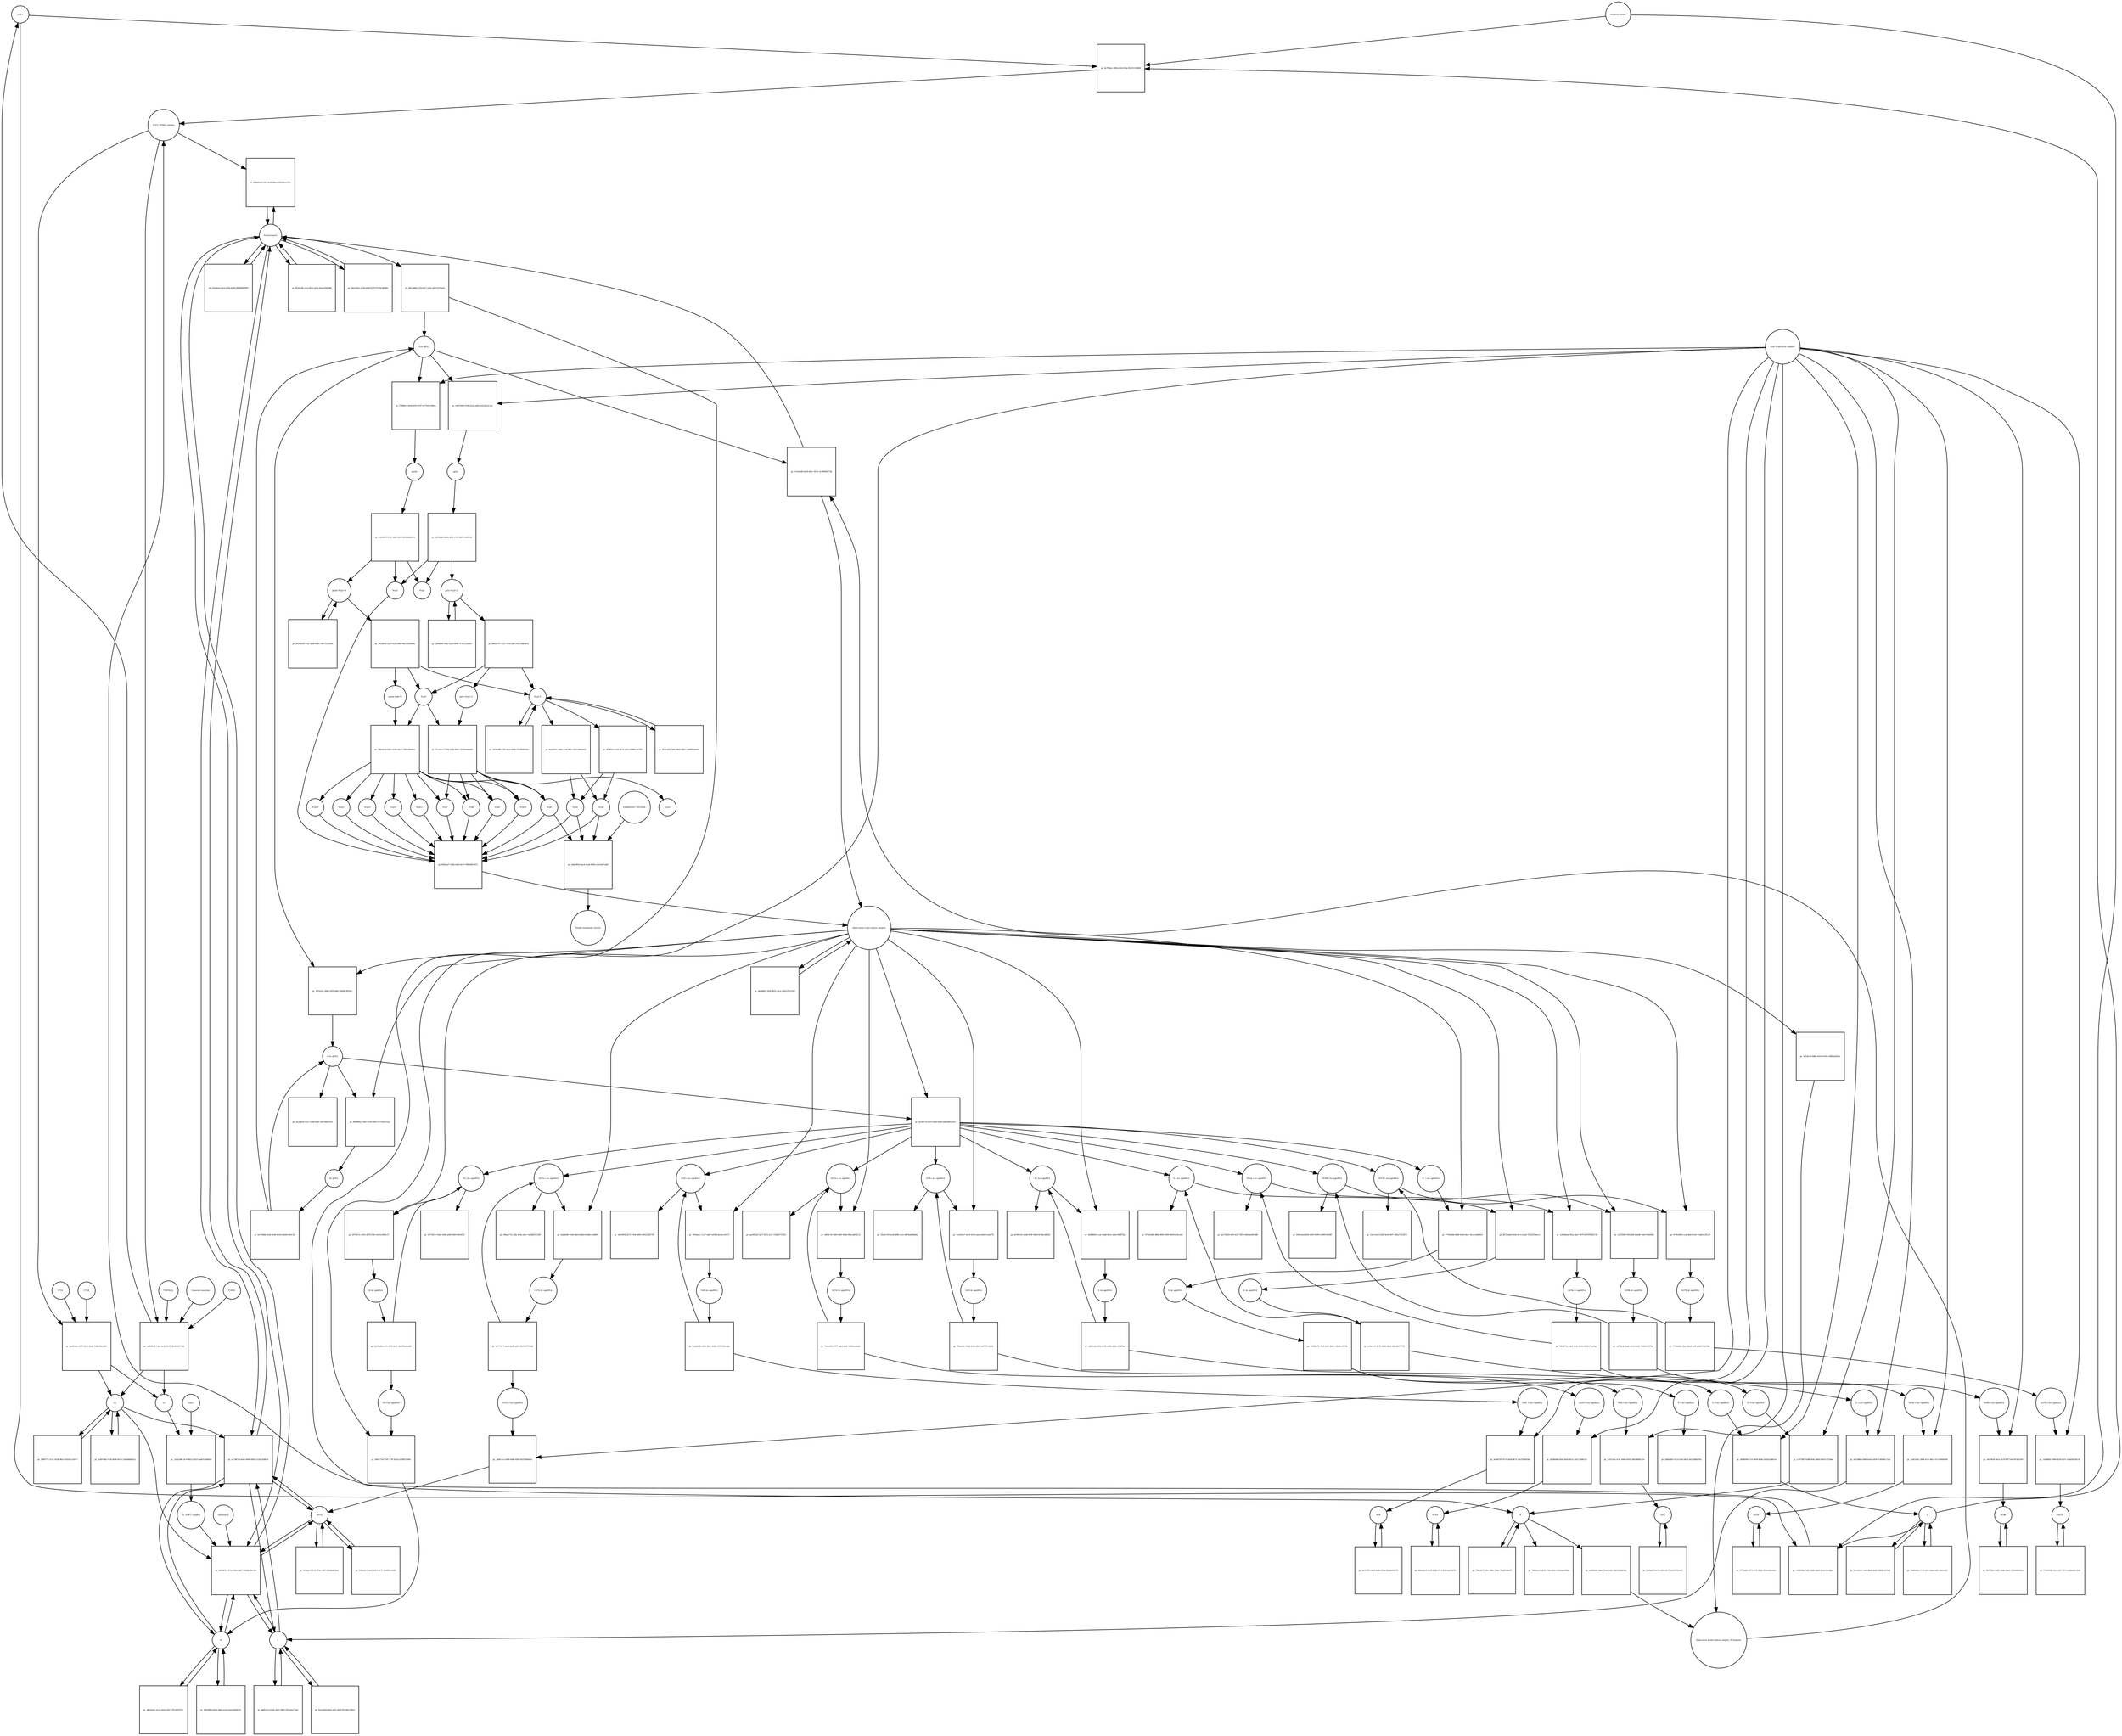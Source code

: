 strict digraph  {
ACE2 [annotation="", bipartite=0, cls=macromolecule, fontsize=4, label=ACE2, shape=circle];
"pr_6e7f96a1-060b-453d-91be-ffe35110b9b9" [annotation="", bipartite=1, cls=process, fontsize=4, label="pr_6e7f96a1-060b-453d-91be-ffe35110b9b9", shape=square];
"ACE2_SPIKE complex" [annotation="", bipartite=0, cls=complex, fontsize=4, label="ACE2_SPIKE complex", shape=circle];
"Heparan sulfate" [annotation="urn_miriam_obo.chebi_CHEBI%3A28815", bipartite=0, cls="simple chemical", fontsize=4, label="Heparan sulfate", shape=circle];
S [annotation=urn_miriam_uniprot_P0DTC2, bipartite=0, cls=macromolecule, fontsize=4, label=S, shape=circle];
Nucleocapsid [annotation="urn_miriam_obo.go_GO%3A0019013", bipartite=0, cls=complex, fontsize=4, label=Nucleocapsid, shape=circle];
"pr_65818add-5227-4cfd-9be2-032358cee37a" [annotation="", bipartite=1, cls=process, fontsize=4, label="pr_65818add-5227-4cfd-9be2-032358cee37a", shape=square];
"pr_bb3618ee-0479-45c2-b456-338fd59a3d50" [annotation="", bipartite=1, cls=process, fontsize=4, label="pr_bb3618ee-0479-45c2-b456-338fd59a3d50", shape=square];
S2 [annotation=urn_miriam_interpro_IPR002552, bipartite=0, cls=macromolecule, fontsize=4, label=S2, shape=circle];
CTSB [annotation="", bipartite=0, cls=macromolecule, fontsize=4, label=CTSB, shape=circle];
CTSL [annotation="", bipartite=0, cls=macromolecule, fontsize=4, label=CTSL, shape=circle];
S1 [annotation=urn_miriam_interpro_IPR002551, bipartite=0, cls=macromolecule, fontsize=4, label=S1, shape=circle];
"pr_c03d956e-3486-498b-abb9-9e5a1f4cddab" [annotation="", bipartite=1, cls=process, fontsize=4, label="pr_c03d956e-3486-498b-abb9-9e5a1f4cddab", shape=square];
"pr_541db7ca-5c1d-49b0-bbb7-1666de36c1de" [annotation="", bipartite=1, cls=process, fontsize=4, label="pr_541db7ca-5c1d-49b0-bbb7-1666de36c1de", shape=square];
cholesterol [annotation="urn_miriam_obo.chebi_CHEBI%3A16113", bipartite=0, cls="simple chemical", fontsize=4, label=cholesterol, shape=circle];
"S1_NRP1 complex" [annotation="", bipartite=0, cls=complex, fontsize=4, label="S1_NRP1 complex", shape=circle];
E [annotation=urn_miriam_uniprot_P0DTC4, bipartite=0, cls=macromolecule, fontsize=4, label=E, shape=circle];
M [annotation=urn_miriam_uniprot_P0DTC5, bipartite=0, cls=macromolecule, fontsize=4, label=M, shape=circle];
Orf7a [annotation=urn_miriam_uniprot_P0DTC7, bipartite=0, cls=macromolecule, fontsize=4, label=Orf7a, shape=circle];
"pr_6b5cbdd4-133f-4d17-a52f-abf2cb37ba0e" [annotation="", bipartite=1, cls=process, fontsize=4, label="pr_6b5cbdd4-133f-4d17-a52f-abf2cb37ba0e", shape=square];
"(+)ss gRNA" [annotation=urn_miriam_refseq_NC_045512, bipartite=0, cls="nucleic acid feature", fontsize=4, label="(+)ss gRNA", shape=circle];
N [annotation=urn_miriam_uniprot_P0DTC9, bipartite=0, cls="macromolecule multimer", fontsize=4, label=N, shape=circle];
"pr_ffb5dc88-c4cd-4612-ab1f-d2aeef3d1846" [annotation="", bipartite=1, cls=process, fontsize=4, label="pr_ffb5dc88-c4cd-4612-ab1f-d2aeef3d1846", shape=square];
"pr_8d3c94a3-253b-4fd8-b279-97e24c4bf86a" [annotation="", bipartite=1, cls=process, fontsize=4, label="pr_8d3c94a3-253b-4fd8-b279-97e24c4bf86a", shape=square];
"pr_76841ec0-b436-47b4-8e60-65fd04eb590d" [annotation="", bipartite=1, cls=process, fontsize=4, label="pr_76841ec0-b436-47b4-8e60-65fd04eb590d", shape=square];
"pr_738c847b-38cc-4fbc-99bd-782bff4b8f35" [annotation="", bipartite=1, cls=process, fontsize=4, label="pr_738c847b-38cc-4fbc-99bd-782bff4b8f35", shape=square];
"N (+)ss sgmRNA" [annotation=urn_miriam_ncbigene_43740575, bipartite=0, cls="nucleic acid feature", fontsize=4, label="N (+)ss sgmRNA", shape=circle];
"pr_cc973bf1-b38b-404c-b859-8b0311f7d4ae" [annotation="", bipartite=1, cls=process, fontsize=4, label="pr_cc973bf1-b38b-404c-b859-8b0311f7d4ae", shape=square];
"Host translation complex" [annotation="urn_miriam_obo.go_GO%3A0070992", bipartite=0, cls=complex, fontsize=4, label="Host translation complex", shape=circle];
"pr_62af6ae4-fdc0-445b-8a90-0089f9d09963" [annotation="", bipartite=1, cls=process, fontsize=4, label="pr_62af6ae4-fdc0-445b-8a90-0089f9d09963", shape=square];
"pr_a9f89036-13d4-4cae-9125-5fd3939137dd" [annotation="", bipartite=1, cls=process, fontsize=4, label="pr_a9f89036-13d4-4cae-9125-5fd3939137dd", shape=square];
FURIN [annotation="", bipartite=0, cls=macromolecule, fontsize=4, label=FURIN, shape=circle];
TMPRSS2 [annotation="", bipartite=0, cls=macromolecule, fontsize=4, label=TMPRSS2, shape=circle];
"Camostat mesylate" [annotation="urn_miriam_pubchem.compound_2536", bipartite=0, cls="simple chemical", fontsize=4, label="Camostat mesylate", shape=circle];
"pr_368077ff-5331-423b-96a1-618267ca67c7" [annotation="", bipartite=1, cls=process, fontsize=4, label="pr_368077ff-5331-423b-96a1-618267ca67c7", shape=square];
"Replication transcription complex_N oligomer" [annotation="", bipartite=0, cls=complex, fontsize=4, label="Replication transcription complex_N oligomer", shape=circle];
"pr_11ea9e86-b229-441c-9235-3c088460273b" [annotation="", bipartite=1, cls=process, fontsize=4, label="pr_11ea9e86-b229-441c-9235-3c088460273b", shape=square];
"Replication transcription complex" [annotation="", bipartite=0, cls=complex, fontsize=4, label="Replication transcription complex", shape=circle];
"pr_ac7d47cb-9aee-490e-85b5-a72aff2b6b19" [annotation="", bipartite=1, cls=process, fontsize=4, label="pr_ac7d47cb-9aee-490e-85b5-a72aff2b6b19", shape=square];
"pr_3c8974d4-7c34-4038-b47d-11deddbd82cb" [annotation="", bipartite=1, cls=process, fontsize=4, label="pr_3c8974d4-7c34-4038-b47d-11deddbd82cb", shape=square];
"pp1a Nsp3-11" [annotation=urn_miriam_uniprot_P0DTC1, bipartite=0, cls=macromolecule, fontsize=4, label="pp1a Nsp3-11", shape=circle];
"pr_9be65747-c337-470f-b96f-c0cccb8bd856" [annotation="", bipartite=1, cls=process, fontsize=4, label="pr_9be65747-c337-470f-b96f-c0cccb8bd856", shape=square];
"pp1a Nsp6-11" [annotation=urn_miriam_uniprot_P0DTC1, bipartite=0, cls=macromolecule, fontsize=4, label="pp1a Nsp6-11", shape=circle];
"Nsp3-4" [annotation="urn_miriam_ncbiprotein_YP_009725299|urn_miriam_ncbiprotein_YP_009725300", bipartite=0, cls=macromolecule, fontsize=4, label="Nsp3-4", shape=circle];
Nsp5 [annotation=urn_miriam_ncbiprotein_YP_009725301, bipartite=0, cls="macromolecule multimer", fontsize=4, label=Nsp5, shape=circle];
"Endoplasmic reticulum" [annotation="urn_miriam_obo.go_GO%3A0005783", bipartite=0, cls=complex, fontsize=4, label="Endoplasmic reticulum", shape=circle];
"pr_ab4e085d-4ac8-4aab-899d-a3efcdef7ab8" [annotation="", bipartite=1, cls=process, fontsize=4, label="pr_ab4e085d-4ac8-4aab-899d-a3efcdef7ab8", shape=square];
"Double-membrane vesicle" [annotation="urn_miriam_obo.go_GO%3A0039718", bipartite=0, cls=complex, fontsize=4, label="Double-membrane vesicle", shape=circle];
Nsp4 [annotation=urn_miriam_ncbiprotein_YP_009725300, bipartite=0, cls=macromolecule, fontsize=4, label=Nsp4, shape=circle];
Nsp3 [annotation=urn_miriam_ncbiprotein_YP_009725299, bipartite=0, cls=macromolecule, fontsize=4, label=Nsp3, shape=circle];
Nsp6 [annotation=urn_miriam_ncbiprotein_YP_009725302, bipartite=0, cls=macromolecule, fontsize=4, label=Nsp6, shape=circle];
"pr_54b4f99f-006a-42e8-be8e-7f70c13cb945" [annotation="", bipartite=1, cls=process, fontsize=4, label="pr_54b4f99f-006a-42e8-be8e-7f70c13cb945", shape=square];
"pr_91aec83f-3b9a-48d2-8d61-1a800f1ddd34" [annotation="", bipartite=1, cls=process, fontsize=4, label="pr_91aec83f-3b9a-48d2-8d61-1a800f1ddd34", shape=square];
"pp1ab Nsp3-16" [annotation=urn_miriam_uniprot_P0DTD1, bipartite=0, cls=macromolecule, fontsize=4, label="pp1ab Nsp3-16", shape=circle];
"pr_0810ee49-201a-46d0-8e82-199c72145f46" [annotation="", bipartite=1, cls=process, fontsize=4, label="pr_0810ee49-201a-46d0-8e82-199c72145f46", shape=square];
"pr_341df956-2ac0-41df-b86c-66ecd200a86e" [annotation="", bipartite=1, cls=process, fontsize=4, label="pr_341df956-2ac0-41df-b86c-66ecd200a86e", shape=square];
"pp1ab nsp6-16" [annotation=urn_miriam_uniprot_P0DTD1, bipartite=0, cls=macromolecule, fontsize=4, label="pp1ab nsp6-16", shape=circle];
"pr_b853ee81-ee1a-4ab2-afd7-13f12695767c" [annotation="", bipartite=1, cls=process, fontsize=4, label="pr_b853ee81-ee1a-4ab2-afd7-13f12695767c", shape=square];
"pr_bb9b1a7a-b04e-4a91-8860-03f1a6a171de" [annotation="", bipartite=1, cls=process, fontsize=4, label="pr_bb9b1a7a-b04e-4a91-8860-03f1a6a171de", shape=square];
"pr_234d96b9-e738-4f41-a4a4-6d914d63e3e5" [annotation="", bipartite=1, cls=process, fontsize=4, label="pr_234d96b9-e738-4f41-a4a4-6d914d63e3e5", shape=square];
"pr_9f818db0-94a6-4402-ae26-b3ad1d604216" [annotation="", bipartite=1, cls=process, fontsize=4, label="pr_9f818db0-94a6-4402-ae26-b3ad1d604216", shape=square];
"pr_8ae1d3bd-6fe6-41ff-a8c9-955b46c5895a" [annotation="", bipartite=1, cls=process, fontsize=4, label="pr_8ae1d3bd-6fe6-41ff-a8c9-955b46c5895a", shape=square];
"pr_21e3e542-c9a5-4b2a-aab9-3df06c41f2a8" [annotation="", bipartite=1, cls=process, fontsize=4, label="pr_21e3e542-c9a5-4b2a-aab9-3df06c41f2a8", shape=square];
"pr_f19bacc0-fc25-47be-96f5-4fdd4dfed20c" [annotation="", bipartite=1, cls=process, fontsize=4, label="pr_f19bacc0-fc25-47be-96f5-4fdd4dfed20c", shape=square];
Orf6 [annotation=urn_miriam_uniprot_P0DTC6, bipartite=0, cls=macromolecule, fontsize=4, label=Orf6, shape=circle];
"pr_0a167ff8-06bd-4a86-81dd-65e8af8067fb" [annotation="", bipartite=1, cls=process, fontsize=4, label="pr_0a167ff8-06bd-4a86-81dd-65e8af8067fb", shape=square];
Orf3a [annotation=urn_miriam_uniprot_P0DTC3, bipartite=0, cls=macromolecule, fontsize=4, label=Orf3a, shape=circle];
"pr_2771a802-0f7f-4f74-90d4-d024c86438e3" [annotation="", bipartite=1, cls=process, fontsize=4, label="pr_2771a802-0f7f-4f74-90d4-d024c86438e3", shape=square];
Orf8 [annotation=urn_miriam_uniprot_P0DTC8, bipartite=0, cls=macromolecule, fontsize=4, label=Orf8, shape=circle];
"pr_2cf6ab79-e07d-4008-b537-e5cf1f1e1e91" [annotation="", bipartite=1, cls=process, fontsize=4, label="pr_2cf6ab79-e07d-4008-b537-e5cf1f1e1e91", shape=square];
Orf9b [annotation=urn_miriam_uniprot_P0DTD2, bipartite=0, cls=macromolecule, fontsize=4, label=Orf9b, shape=circle];
"pr_43272b12-58f6-498b-b662-228998f0d5ed" [annotation="", bipartite=1, cls=process, fontsize=4, label="pr_43272b12-58f6-498b-b662-228998f0d5ed", shape=square];
Orf14 [annotation=urn_miriam_uniprot_P0DTD3, bipartite=0, cls=macromolecule, fontsize=4, label=Orf14, shape=circle];
"pr_988e8bc6-5218-4248-b7c2-491cb225547b" [annotation="", bipartite=1, cls=process, fontsize=4, label="pr_988e8bc6-5218-4248-b7c2-491cb225547b", shape=square];
Orf7b [annotation=urn_miriam_uniprot_P0DTD8, bipartite=0, cls=macromolecule, fontsize=4, label=Orf7b, shape=circle];
"pr_75209286-12c3-4257-87c8-8d6bb89c892c" [annotation="", bipartite=1, cls=process, fontsize=4, label="pr_75209286-12c3-4257-87c8-8d6bb89c892c", shape=square];
"pr_529ea3c1-e0e3-4914-9c7c-8289f0caf402" [annotation="", bipartite=1, cls=process, fontsize=4, label="pr_529ea3c1-e0e3-4914-9c7c-8289f0caf402", shape=square];
"M (+)ss sgmRNA" [annotation="", bipartite=0, cls="nucleic acid feature", fontsize=4, label="M (+)ss sgmRNA", shape=circle];
"pr_649177a9-7197-47ff-81ad-5cc0ff51f960" [annotation="", bipartite=1, cls=process, fontsize=4, label="pr_649177a9-7197-47ff-81ad-5cc0ff51f960", shape=square];
"E (+)ss sgmRNA" [annotation="", bipartite=0, cls="nucleic acid feature", fontsize=4, label="E (+)ss sgmRNA", shape=circle];
"pr_ed25866a-8bf9-4e0a-a959-7c4fd04c72ab" [annotation="", bipartite=1, cls=process, fontsize=4, label="pr_ed25866a-8bf9-4e0a-a959-7c4fd04c72ab", shape=square];
"S (+)ss sgmRNA" [annotation="", bipartite=0, cls="nucleic acid feature", fontsize=4, label="S (+)ss sgmRNA", shape=circle];
"pr_d0f8f09d-c7cf-4609-8c6b-203b2a486cea" [annotation="", bipartite=1, cls=process, fontsize=4, label="pr_d0f8f09d-c7cf-4609-8c6b-203b2a486cea", shape=square];
"Orf7a (+)ss sgmRNA" [annotation="", bipartite=0, cls="nucleic acid feature", fontsize=4, label="Orf7a (+)ss sgmRNA", shape=circle];
"pr_2bbfc9ce-a09b-4d8e-85f0-4d1f3f606aa5" [annotation="", bipartite=1, cls=process, fontsize=4, label="pr_2bbfc9ce-a09b-4d8e-85f0-4d1f3f606aa5", shape=square];
"Orf6  (+)ss sgmRNA" [annotation="", bipartite=0, cls="nucleic acid feature", fontsize=4, label="Orf6  (+)ss sgmRNA", shape=circle];
"pr_be54f787-d715-4a64-bf72-13a7854d59af" [annotation="", bipartite=1, cls=process, fontsize=4, label="pr_be54f787-d715-4a64-bf72-13a7854d59af", shape=square];
"Orf3a (+)ss sgmRNA" [annotation="", bipartite=0, cls="nucleic acid feature", fontsize=4, label="Orf3a (+)ss sgmRNA", shape=circle];
"pr_1ed21d4c-29c4-4c11-8bc4-67cc6f69b189" [annotation="", bipartite=1, cls=process, fontsize=4, label="pr_1ed21d4c-29c4-4c11-8bc4-67cc6f69b189", shape=square];
"Orf8 (+)ss sgmRNA" [annotation="", bipartite=0, cls="nucleic acid feature", fontsize=4, label="Orf8 (+)ss sgmRNA", shape=circle];
"pr_2147cbfa-3c9c-494e-b592-3641889d1c5e" [annotation="", bipartite=1, cls=process, fontsize=4, label="pr_2147cbfa-3c9c-494e-b592-3641889d1c5e", shape=square];
"Orf9b (+)ss sgmRNA" [annotation="", bipartite=0, cls="nucleic acid feature", fontsize=4, label="Orf9b (+)ss sgmRNA", shape=circle];
"pr_c8c78e5f-46ca-457b-87f7-becf47dd1959" [annotation="", bipartite=1, cls=process, fontsize=4, label="pr_c8c78e5f-46ca-457b-87f7-becf47dd1959", shape=square];
"Orf14 (+)ss sgmRNA" [annotation="", bipartite=0, cls="nucleic acid feature", fontsize=4, label="Orf14 (+)ss sgmRNA", shape=circle];
"pr_d25b6dd4-0fac-4e62-851a-262c72b9e211" [annotation="", bipartite=1, cls=process, fontsize=4, label="pr_d25b6dd4-0fac-4e62-851a-262c72b9e211", shape=square];
"Orf7b (+)ss sgmRNA" [annotation="", bipartite=0, cls="nucleic acid feature", fontsize=4, label="Orf7b (+)ss sgmRNA", shape=circle];
"pr_1a0dfb65-786d-4350-8d7c-acbd1b259c36" [annotation="", bipartite=1, cls=process, fontsize=4, label="pr_1a0dfb65-786d-4350-8d7c-acbd1b259c36", shape=square];
"(-)ss gRNA" [annotation=urn_miriam_refseq_NC_045512, bipartite=0, cls="nucleic acid feature", fontsize=4, label="(-)ss gRNA", shape=circle];
"pr_3a2ede4e-c3cc-43d6-b045-29076d61f3e1" [annotation="", bipartite=1, cls=process, fontsize=4, label="pr_3a2ede4e-c3cc-43d6-b045-29076d61f3e1", shape=square];
"pr_ea95e61c-aeec-43a9-b34c-64836688b28a" [annotation="", bipartite=1, cls=process, fontsize=4, label="pr_ea95e61c-aeec-43a9-b34c-64836688b28a", shape=square];
"pr_98f1e01c-4b9e-42f9-bdb2-5499dc4959cc" [annotation="", bipartite=1, cls=process, fontsize=4, label="pr_98f1e01c-4b9e-42f9-bdb2-5499dc4959cc", shape=square];
"M (-)ss sgmRNA" [annotation=urn_miriam_ncbigene_43740571, bipartite=0, cls="nucleic acid feature", fontsize=4, label="M (-)ss sgmRNA", shape=circle];
"pr_ef579e51-934e-438e-ad09-f3b5109e8552" [annotation="", bipartite=1, cls=process, fontsize=4, label="pr_ef579e51-934e-438e-ad09-f3b5109e8552", shape=square];
"E (-)ss sgmRNA" [annotation=urn_miriam_ncbigene_43740570, bipartite=0, cls="nucleic acid feature", fontsize=4, label="E (-)ss sgmRNA", shape=circle];
"pr_07a43d48-388b-4883-9389-66955c59ca6e" [annotation="", bipartite=1, cls=process, fontsize=4, label="pr_07a43d48-388b-4883-9389-66955c59ca6e", shape=square];
"S (-)ss sgmRNA" [annotation="", bipartite=0, cls="nucleic acid feature", fontsize=4, label="S (-)ss sgmRNA", shape=circle];
"pr_a0569c63-dab8-495f-948b-fb728cdfbd5f" [annotation="", bipartite=1, cls=process, fontsize=4, label="pr_a0569c63-dab8-495f-948b-fb728cdfbd5f", shape=square];
"Orf7a (-)ss sgmRNA" [annotation="", bipartite=0, cls="nucleic acid feature", fontsize=4, label="Orf7a (-)ss sgmRNA", shape=circle];
"pr_34bae17d-c38a-4e6a-a81c-5e5d40357a80" [annotation="", bipartite=1, cls=process, fontsize=4, label="pr_34bae17d-c38a-4e6a-a81c-5e5d40357a80", shape=square];
"Orf6 (-)ss sgmRNA" [annotation="", bipartite=0, cls="nucleic acid feature", fontsize=4, label="Orf6 (-)ss sgmRNA", shape=circle];
"pr_3af63f64-2b75-47b4-b049-2981226fe701" [annotation="", bipartite=1, cls=process, fontsize=4, label="pr_3af63f64-2b75-47b4-b049-2981226fe701", shape=square];
"Orf3a (-)ss sgmRNA" [annotation="", bipartite=0, cls="nucleic acid feature", fontsize=4, label="Orf3a (-)ss sgmRNA", shape=circle];
"pr_aa57bb50-eff6-4237-8610-06b2be891d9b" [annotation="", bipartite=1, cls=process, fontsize=4, label="pr_aa57bb50-eff6-4237-8610-06b2be891d9b", shape=square];
"Orf8 (-)ss sgmRNA" [annotation="", bipartite=0, cls="nucleic acid feature", fontsize=4, label="Orf8 (-)ss sgmRNA", shape=circle];
"pr_16a02139-2e26-4d9f-a21e-8679ad96b6da" [annotation="", bipartite=1, cls=process, fontsize=4, label="pr_16a02139-2e26-4d9f-a21e-8679ad96b6da", shape=square];
"Orf9b (-)ss sgmRNA" [annotation="", bipartite=0, cls="nucleic acid feature", fontsize=4, label="Orf9b (-)ss sgmRNA", shape=circle];
"pr_f91fcde4-005f-4903-8699-529697af46ff" [annotation="", bipartite=1, cls=process, fontsize=4, label="pr_f91fcde4-005f-4903-8699-529697af46ff", shape=square];
"Orf14 (-)ss sgmRNA" [annotation="", bipartite=0, cls="nucleic acid feature", fontsize=4, label="Orf14 (-)ss sgmRNA", shape=circle];
"pr_aae9f22d-5a37-4563-a12f-154b0571f923" [annotation="", bipartite=1, cls=process, fontsize=4, label="pr_aae9f22d-5a37-4563-a12f-154b0571f923", shape=square];
"Orf7b (-)ss sgmRNA" [annotation="", bipartite=0, cls="nucleic acid feature", fontsize=4, label="Orf7b (-)ss sgmRNA", shape=circle];
"pr_23e114cd-2309-4e91-85f7-586a735c8f19" [annotation="", bipartite=1, cls=process, fontsize=4, label="pr_23e114cd-2309-4e91-85f7-586a735c8f19", shape=square];
"pr_80d489a2-256c-4190-9f49-1071961a12ac" [annotation="", bipartite=1, cls=process, fontsize=4, label="pr_80d489a2-256c-4190-9f49-1071961a12ac", shape=square];
"ds gRNA" [annotation=urn_miriam_refseq_NC_045512, bipartite=0, cls="nucleic acid feature", fontsize=4, label="ds gRNA", shape=circle];
"pr_a976411c-e953-4f7b-9781-e01413865c57" [annotation="", bipartite=1, cls=process, fontsize=4, label="pr_a976411c-e953-4f7b-9781-e01413865c57", shape=square];
"M ds sgmRNA" [annotation="", bipartite=0, cls="nucleic acid feature", fontsize=4, label="M ds sgmRNA", shape=circle];
"pr_d6720abd-d16d-41c5-a2a8-7623419ebccc" [annotation="", bipartite=1, cls=process, fontsize=4, label="pr_d6720abd-d16d-41c5-a2a8-7623419ebccc", shape=square];
"E ds sgmRNA" [annotation="", bipartite=0, cls="nucleic acid feature", fontsize=4, label="E ds sgmRNA", shape=circle];
"pr_4fd94845-ccae-4bdd-8b1e-a92a7d6f87ba" [annotation="", bipartite=1, cls=process, fontsize=4, label="pr_4fd94845-ccae-4bdd-8b1e-a92a7d6f87ba", shape=square];
"S ds sgmRNA" [annotation="", bipartite=0, cls="nucleic acid feature", fontsize=4, label="S ds sgmRNA", shape=circle];
"pr_2deef66f-9248-48a0-b68b-81448cc1b860" [annotation="", bipartite=1, cls=process, fontsize=4, label="pr_2deef66f-9248-48a0-b68b-81448cc1b860", shape=square];
"Orf7a ds sgmRNA" [annotation="", bipartite=0, cls="nucleic acid feature", fontsize=4, label="Orf7a ds sgmRNA", shape=circle];
"pr_8f24eacc-1c27-4d47-a93f-e2b1dce10373" [annotation="", bipartite=1, cls=process, fontsize=4, label="pr_8f24eacc-1c27-4d47-a93f-e2b1dce10373", shape=square];
"Orf6 ds sgmRNA" [annotation="", bipartite=0, cls="nucleic acid feature", fontsize=4, label="Orf6 ds sgmRNA", shape=circle];
"pr_a363bd2a-392a-4ba7-9976-68703960273b" [annotation="", bipartite=1, cls=process, fontsize=4, label="pr_a363bd2a-392a-4ba7-9976-68703960273b", shape=square];
"Orf3a ds sgmRNA" [annotation="", bipartite=0, cls="nucleic acid feature", fontsize=4, label="Orf3a ds sgmRNA", shape=circle];
"pr_bc81d1e7-a9c6-4355-aacb-bfe87cee6276" [annotation="", bipartite=1, cls=process, fontsize=4, label="pr_bc81d1e7-a9c6-4355-aacb-bfe87cee6276", shape=square];
"Orf8 ds sgmRNA" [annotation="", bipartite=0, cls="nucleic acid feature", fontsize=4, label="Orf8 ds sgmRNA", shape=circle];
"pr_cd3109f0-95f1-48c4-afd8-5b6e73a9ef8d" [annotation="", bipartite=1, cls=process, fontsize=4, label="pr_cd3109f0-95f1-48c4-afd8-5b6e73a9ef8d", shape=square];
"Orf9b ds sgmRNA" [annotation="", bipartite=0, cls="nucleic acid feature", fontsize=4, label="Orf9b ds sgmRNA", shape=circle];
"pr_04f5fc54-5b09-4df5-905b-f8bfcbd531c0" [annotation="", bipartite=1, cls=process, fontsize=4, label="pr_04f5fc54-5b09-4df5-905b-f8bfcbd531c0", shape=square];
"Orf14 ds sgmRNA" [annotation="", bipartite=0, cls="nucleic acid feature", fontsize=4, label="Orf14 ds sgmRNA", shape=circle];
"pr_878b3048-ccaf-4ebf-b7e6-71d4e5a30129" [annotation="", bipartite=1, cls=process, fontsize=4, label="pr_878b3048-ccaf-4ebf-b7e6-71d4e5a30129", shape=square];
"Orf7b ds sgmRNA" [annotation="", bipartite=0, cls="nucleic acid feature", fontsize=4, label="Orf7b ds sgmRNA", shape=circle];
"pr_fe1746b0-e2b4-4e6d-b53d-462d5c9b5c26" [annotation="", bipartite=1, cls=process, fontsize=4, label="pr_fe1746b0-e2b4-4e6d-b53d-462d5c9b5c26", shape=square];
"pr_b21f9a26-cc12-4724-8a3c-64a39b69b868" [annotation="", bipartite=1, cls=process, fontsize=4, label="pr_b21f9a26-cc12-4724-8a3c-64a39b69b868", shape=square];
"pr_e39e5e1f-8b76-4b96-89ed-9d0e88277378" [annotation="", bipartite=1, cls=process, fontsize=4, label="pr_e39e5e1f-8b76-4b96-89ed-9d0e88277378", shape=square];
"pr_c6fb1ea0-bf2a-4530-b988-404c2314f25e" [annotation="", bipartite=1, cls=process, fontsize=4, label="pr_c6fb1ea0-bf2a-4530-b988-404c2314f25e", shape=square];
"pr_2a717dc7-eb48-4a28-a421-83315875522b" [annotation="", bipartite=1, cls=process, fontsize=4, label="pr_2a717dc7-eb48-4a28-a421-83315875522b", shape=square];
"pr_e2da8096-2b54-482c-8206-51f53030ceab" [annotation="", bipartite=1, cls=process, fontsize=4, label="pr_e2da8096-2b54-482c-8206-51f53030ceab", shape=square];
"pr_73b6871a-2de0-4c4e-8d29-fd385171e1ba" [annotation="", bipartite=1, cls=process, fontsize=4, label="pr_73b6871a-2de0-4c4e-8d29-fd385171e1ba", shape=square];
"pr_7f0ab30c-854d-4586-8b1f-2e97357c6e3c" [annotation="", bipartite=1, cls=process, fontsize=4, label="pr_7f0ab30c-854d-4586-8b1f-2e97357c6e3c", shape=square];
"pr_c0f7bcbf-da86-421d-82a9-7456f22327b0" [annotation="", bipartite=1, cls=process, fontsize=4, label="pr_c0f7bcbf-da86-421d-82a9-7456f22327b0", shape=square];
"pr_7616cf00-6757-4ded-b96f-50f69ee8af3c" [annotation="", bipartite=1, cls=process, fontsize=4, label="pr_7616cf00-6757-4ded-b96f-50f69ee8af3c", shape=square];
"pr_1762bd2e-32a0-4be8-aef4-a96037b2348b" [annotation="", bipartite=1, cls=process, fontsize=4, label="pr_1762bd2e-32a0-4be8-aef4-a96037b2348b", shape=square];
"N  (-)ss sgmRNA" [annotation=urn_miriam_ncbigene_43740575, bipartite=0, cls="nucleic acid feature", fontsize=4, label="N  (-)ss sgmRNA", shape=circle];
"pr_7791bb4b-8289-43a0-8a2c-fecc1e6d0dc0" [annotation="", bipartite=1, cls=process, fontsize=4, label="pr_7791bb4b-8289-43a0-8a2c-fecc1e6d0dc0", shape=square];
"N ds sgmRNA" [annotation="", bipartite=0, cls="nucleic acid feature", fontsize=4, label="N ds sgmRNA", shape=circle];
"pr_93960a7b-7acd-429f-9600-c5b0f4138768" [annotation="", bipartite=1, cls=process, fontsize=4, label="pr_93960a7b-7acd-429f-9600-c5b0f4138768", shape=square];
"N (-)ss sgmRNA" [annotation="", bipartite=0, cls="nucleic acid feature", fontsize=4, label="N (-)ss sgmRNA", shape=circle];
pp1ab [annotation=urn_miriam_uniprot_P0DTD1, bipartite=0, cls=macromolecule, fontsize=4, label=pp1ab, shape=circle];
"pr_e1fa9972-0791-4481-8105-ff05bd660514" [annotation="", bipartite=1, cls=process, fontsize=4, label="pr_e1fa9972-0791-4481-8105-ff05bd660514", shape=square];
Nsp2 [annotation=urn_miriam_ncbiprotein_YP_009725298, bipartite=0, cls=macromolecule, fontsize=4, label=Nsp2, shape=circle];
Nsp1 [annotation=urn_miriam_ncbiprotein_YP_009725297, bipartite=0, cls=macromolecule, fontsize=4, label=Nsp1, shape=circle];
pp1a [annotation=urn_miriam_uniprot_P0DTC1, bipartite=0, cls=macromolecule, fontsize=4, label=pp1a, shape=circle];
"pr_b3f288d0-b464-4d7e-a7f1-d2b77cd85636" [annotation="", bipartite=1, cls=process, fontsize=4, label="pr_b3f288d0-b464-4d7e-a7f1-d2b77cd85636", shape=square];
"pr_3432e98f-152f-4da2-8468-27a3bf8e045a" [annotation="", bipartite=1, cls=process, fontsize=4, label="pr_3432e98f-152f-4da2-8468-27a3bf8e045a", shape=square];
"pr_0f3f6a1f-a165-4a72-a023-6488f1c473f5" [annotation="", bipartite=1, cls=process, fontsize=4, label="pr_0f3f6a1f-a165-4a72-a023-6488f1c473f5", shape=square];
"pr_8aeb501c-2d0a-4c5f-895c-563c34b4ad2e" [annotation="", bipartite=1, cls=process, fontsize=4, label="pr_8aeb501c-2d0a-4c5f-895c-563c34b4ad2e", shape=square];
"pr_77c2ccc7-7194-419b-8b31-319342ddabb5" [annotation="", bipartite=1, cls=process, fontsize=4, label="pr_77c2ccc7-7194-419b-8b31-319342ddabb5", shape=square];
Nsp7 [annotation=urn_miriam_ncbiprotein_YP_009725303, bipartite=0, cls=macromolecule, fontsize=4, label=Nsp7, shape=circle];
Nsp8 [annotation=urn_miriam_ncbiprotein_YP_009725304, bipartite=0, cls=macromolecule, fontsize=4, label=Nsp8, shape=circle];
Nsp9 [annotation=urn_miriam_ncbiprotein_YP_009725305, bipartite=0, cls=macromolecule, fontsize=4, label=Nsp9, shape=circle];
Nsp10 [annotation=urn_miriam_ncbiprotein_YP_009725306, bipartite=0, cls=macromolecule, fontsize=4, label=Nsp10, shape=circle];
Nsp11 [annotation=urn_miriam_ncbiprotein_YP_009725312, bipartite=0, cls=macromolecule, fontsize=4, label=Nsp11, shape=circle];
"pr_28be4a36-8d5c-47de-9ea5-7381c0fb641e" [annotation="", bipartite=1, cls=process, fontsize=4, label="pr_28be4a36-8d5c-47de-9ea5-7381c0fb641e", shape=square];
Nsp13 [annotation=urn_miriam_ncbiprotein_YP_009725308, bipartite=0, cls=macromolecule, fontsize=4, label=Nsp13, shape=circle];
Nsp12 [annotation=urn_miriam_ncbiprotein_YP_009725307, bipartite=0, cls=macromolecule, fontsize=4, label=Nsp12, shape=circle];
Nsp16 [annotation=urn_miriam_ncbiprotein_YP_009725311, bipartite=0, cls=macromolecule, fontsize=4, label=Nsp16, shape=circle];
Nsp15 [annotation=urn_miriam_ncbiprotein_YP_009725310, bipartite=0, cls=macromolecule, fontsize=4, label=Nsp15, shape=circle];
Nsp14 [annotation=urn_miriam_ncbiprotein_YP_009725309, bipartite=0, cls=macromolecule, fontsize=4, label=Nsp14, shape=circle];
"pr_fdf45ad7-426b-4dd5-8c07-998ef861567c" [annotation="", bipartite=1, cls=process, fontsize=4, label="pr_fdf45ad7-426b-4dd5-8c07-998ef861567c", shape=square];
"pr_b4927690-0108-412a-a465-6e552bc5c2fa" [annotation="", bipartite=1, cls=process, fontsize=4, label="pr_b4927690-0108-412a-a465-6e552bc5c2fa", shape=square];
"pr_f7f88dc1-4e9d-41f0-9797-017243e786ee" [annotation="", bipartite=1, cls=process, fontsize=4, label="pr_f7f88dc1-4e9d-41f0-9797-017243e786ee", shape=square];
"pr_1d84ad91-0122-43ef-b659-4a52386d75fa" [annotation="", bipartite=1, cls=process, fontsize=4, label="pr_1d84ad91-0122-43ef-b659-4a52386d75fa", shape=square];
"pr_4a0ddfe1-392e-403c-bfca-3e9e37b1333d" [annotation="", bipartite=1, cls=process, fontsize=4, label="pr_4a0ddfe1-392e-403c-bfca-3e9e37b1333d", shape=square];
"pr_9efafea9-bbbb-43e6-b144-c1d69ada82ae" [annotation="", bipartite=1, cls=process, fontsize=4, label="pr_9efafea9-bbbb-43e6-b144-c1d69ada82ae", shape=square];
"pr_d2c8871d-bb33-4d63-bf0b-aa6ed6022cb1" [annotation="", bipartite=1, cls=process, fontsize=4, label="pr_d2c8871d-bb33-4d63-bf0b-aa6ed6022cb1", shape=square];
"pr_13dac896-3e7e-4b12-8235-4ab67c844d03" [annotation="", bipartite=1, cls=process, fontsize=4, label="pr_13dac896-3e7e-4b12-8235-4ab67c844d03", shape=square];
NRP1 [annotation="", bipartite=0, cls=macromolecule, fontsize=4, label=NRP1, shape=circle];
ACE2 -> "pr_6e7f96a1-060b-453d-91be-ffe35110b9b9"  [annotation="", interaction_type=consumption];
ACE2 -> "pr_c03d956e-3486-498b-abb9-9e5a1f4cddab"  [annotation="", interaction_type=consumption];
"pr_6e7f96a1-060b-453d-91be-ffe35110b9b9" -> "ACE2_SPIKE complex"  [annotation="", interaction_type=production];
"ACE2_SPIKE complex" -> "pr_65818add-5227-4cfd-9be2-032358cee37a"  [annotation="urn_miriam_pubmed_32142651|urn_miriam_pubmed_32094589|urn_miriam_taxonomy_2697049", interaction_type=stimulation];
"ACE2_SPIKE complex" -> "pr_bb3618ee-0479-45c2-b456-338fd59a3d50"  [annotation="", interaction_type=consumption];
"ACE2_SPIKE complex" -> "pr_a9f89036-13d4-4cae-9125-5fd3939137dd"  [annotation="", interaction_type=consumption];
"Heparan sulfate" -> "pr_6e7f96a1-060b-453d-91be-ffe35110b9b9"  [annotation="urn_miriam_pubmed_32142651|urn_miriam_pubmed_32094589|urn_miriam_taxonomy_2697049|urn_miriam_pubmed_32970989", interaction_type=stimulation];
"Heparan sulfate" -> "pr_c03d956e-3486-498b-abb9-9e5a1f4cddab"  [annotation="urn_miriam_pubmed_32142651|urn_miriam_pubmed_32094589|urn_miriam_taxonomy_2697049|urn_miriam_pubmed_32155444|urn_miriam_pubmed_32970989", interaction_type=stimulation];
S -> "pr_6e7f96a1-060b-453d-91be-ffe35110b9b9"  [annotation="", interaction_type=consumption];
S -> "pr_c03d956e-3486-498b-abb9-9e5a1f4cddab"  [annotation="", interaction_type=consumption];
S -> "pr_234d96b9-e738-4f41-a4a4-6d914d63e3e5"  [annotation="", interaction_type=consumption];
S -> "pr_21e3e542-c9a5-4b2a-aab9-3df06c41f2a8"  [annotation="", interaction_type=consumption];
Nucleocapsid -> "pr_65818add-5227-4cfd-9be2-032358cee37a"  [annotation="", interaction_type=consumption];
Nucleocapsid -> "pr_541db7ca-5c1d-49b0-bbb7-1666de36c1de"  [annotation="", interaction_type=consumption];
Nucleocapsid -> "pr_6b5cbdd4-133f-4d17-a52f-abf2cb37ba0e"  [annotation="", interaction_type=consumption];
Nucleocapsid -> "pr_ffb5dc88-c4cd-4612-ab1f-d2aeef3d1846"  [annotation="", interaction_type=consumption];
Nucleocapsid -> "pr_8d3c94a3-253b-4fd8-b279-97e24c4bf86a"  [annotation="", interaction_type=consumption];
Nucleocapsid -> "pr_62af6ae4-fdc0-445b-8a90-0089f9d09963"  [annotation="", interaction_type=consumption];
Nucleocapsid -> "pr_ac7d47cb-9aee-490e-85b5-a72aff2b6b19"  [annotation="", interaction_type=consumption];
"pr_65818add-5227-4cfd-9be2-032358cee37a" -> Nucleocapsid  [annotation="", interaction_type=production];
"pr_bb3618ee-0479-45c2-b456-338fd59a3d50" -> S2  [annotation="", interaction_type=production];
"pr_bb3618ee-0479-45c2-b456-338fd59a3d50" -> S1  [annotation="", interaction_type=production];
S2 -> "pr_541db7ca-5c1d-49b0-bbb7-1666de36c1de"  [annotation="urn_miriam_pubmed_32142651|urn_miriam_pubmed_32094589|urn_miriam_pubmed_32047258|urn_miriam_taxonomy_2697049|urn_miriam_pubmed_32944968", interaction_type=stimulation];
S2 -> "pr_368077ff-5331-423b-96a1-618267ca67c7"  [annotation="", interaction_type=consumption];
S2 -> "pr_ac7d47cb-9aee-490e-85b5-a72aff2b6b19"  [annotation="urn_miriam_pubmed_32142651|urn_miriam_pubmed_32047258|urn_miriam_taxonomy_2697049", interaction_type=stimulation];
S2 -> "pr_3c8974d4-7c34-4038-b47d-11deddbd82cb"  [annotation="", interaction_type=consumption];
CTSB -> "pr_bb3618ee-0479-45c2-b456-338fd59a3d50"  [annotation="urn_miriam_pubmed_32142651|urn_miriam_taxonomy_2697049", interaction_type=catalysis];
CTSL -> "pr_bb3618ee-0479-45c2-b456-338fd59a3d50"  [annotation="urn_miriam_pubmed_32142651|urn_miriam_taxonomy_2697049", interaction_type=catalysis];
S1 -> "pr_13dac896-3e7e-4b12-8235-4ab67c844d03"  [annotation="", interaction_type=consumption];
"pr_c03d956e-3486-498b-abb9-9e5a1f4cddab" -> "ACE2_SPIKE complex"  [annotation="", interaction_type=production];
"pr_541db7ca-5c1d-49b0-bbb7-1666de36c1de" -> Nucleocapsid  [annotation="", interaction_type=production];
"pr_541db7ca-5c1d-49b0-bbb7-1666de36c1de" -> E  [annotation="", interaction_type=production];
"pr_541db7ca-5c1d-49b0-bbb7-1666de36c1de" -> M  [annotation="", interaction_type=production];
"pr_541db7ca-5c1d-49b0-bbb7-1666de36c1de" -> Orf7a  [annotation="", interaction_type=production];
cholesterol -> "pr_541db7ca-5c1d-49b0-bbb7-1666de36c1de"  [annotation="urn_miriam_pubmed_32142651|urn_miriam_pubmed_32094589|urn_miriam_pubmed_32047258|urn_miriam_taxonomy_2697049|urn_miriam_pubmed_32944968", interaction_type=stimulation];
"S1_NRP1 complex" -> "pr_541db7ca-5c1d-49b0-bbb7-1666de36c1de"  [annotation="urn_miriam_pubmed_32142651|urn_miriam_pubmed_32094589|urn_miriam_pubmed_32047258|urn_miriam_taxonomy_2697049|urn_miriam_pubmed_32944968", interaction_type=stimulation];
E -> "pr_541db7ca-5c1d-49b0-bbb7-1666de36c1de"  [annotation="", interaction_type=consumption];
E -> "pr_ac7d47cb-9aee-490e-85b5-a72aff2b6b19"  [annotation="", interaction_type=consumption];
E -> "pr_bb9b1a7a-b04e-4a91-8860-03f1a6a171de"  [annotation="", interaction_type=consumption];
E -> "pr_8ae1d3bd-6fe6-41ff-a8c9-955b46c5895a"  [annotation="", interaction_type=consumption];
M -> "pr_541db7ca-5c1d-49b0-bbb7-1666de36c1de"  [annotation="", interaction_type=consumption];
M -> "pr_ac7d47cb-9aee-490e-85b5-a72aff2b6b19"  [annotation="", interaction_type=consumption];
M -> "pr_b853ee81-ee1a-4ab2-afd7-13f12695767c"  [annotation="", interaction_type=consumption];
M -> "pr_9f818db0-94a6-4402-ae26-b3ad1d604216"  [annotation="", interaction_type=consumption];
Orf7a -> "pr_541db7ca-5c1d-49b0-bbb7-1666de36c1de"  [annotation="", interaction_type=consumption];
Orf7a -> "pr_ac7d47cb-9aee-490e-85b5-a72aff2b6b19"  [annotation="", interaction_type=consumption];
Orf7a -> "pr_f19bacc0-fc25-47be-96f5-4fdd4dfed20c"  [annotation="", interaction_type=consumption];
Orf7a -> "pr_529ea3c1-e0e3-4914-9c7c-8289f0caf402"  [annotation="", interaction_type=consumption];
"pr_6b5cbdd4-133f-4d17-a52f-abf2cb37ba0e" -> "(+)ss gRNA"  [annotation="", interaction_type=production];
"pr_6b5cbdd4-133f-4d17-a52f-abf2cb37ba0e" -> N  [annotation="", interaction_type=production];
"(+)ss gRNA" -> "pr_11ea9e86-b229-441c-9235-3c088460273b"  [annotation="", interaction_type=consumption];
"(+)ss gRNA" -> "pr_98f1e01c-4b9e-42f9-bdb2-5499dc4959cc"  [annotation="", interaction_type=consumption];
"(+)ss gRNA" -> "pr_b4927690-0108-412a-a465-6e552bc5c2fa"  [annotation="", interaction_type=consumption];
"(+)ss gRNA" -> "pr_f7f88dc1-4e9d-41f0-9797-017243e786ee"  [annotation="", interaction_type=consumption];
N -> "pr_76841ec0-b436-47b4-8e60-65fd04eb590d"  [annotation="", interaction_type=consumption];
N -> "pr_738c847b-38cc-4fbc-99bd-782bff4b8f35"  [annotation="", interaction_type=consumption];
N -> "pr_ea95e61c-aeec-43a9-b34c-64836688b28a"  [annotation="", interaction_type=consumption];
"pr_ffb5dc88-c4cd-4612-ab1f-d2aeef3d1846" -> Nucleocapsid  [annotation="", interaction_type=production];
"pr_8d3c94a3-253b-4fd8-b279-97e24c4bf86a" -> Nucleocapsid  [annotation="", interaction_type=production];
"pr_738c847b-38cc-4fbc-99bd-782bff4b8f35" -> N  [annotation="", interaction_type=production];
"N (+)ss sgmRNA" -> "pr_cc973bf1-b38b-404c-b859-8b0311f7d4ae"  [annotation="", interaction_type=consumption];
"pr_cc973bf1-b38b-404c-b859-8b0311f7d4ae" -> N  [annotation="", interaction_type=production];
"Host translation complex" -> "pr_cc973bf1-b38b-404c-b859-8b0311f7d4ae"  [annotation="", interaction_type="necessary stimulation"];
"Host translation complex" -> "pr_649177a9-7197-47ff-81ad-5cc0ff51f960"  [annotation="urn_miriam_pubmed_31226023|urn_miriam_pubmed_27712623", interaction_type="necessary stimulation"];
"Host translation complex" -> "pr_ed25866a-8bf9-4e0a-a959-7c4fd04c72ab"  [annotation="urn_miriam_pubmed_31226023|urn_miriam_pubmed_27712623", interaction_type="necessary stimulation"];
"Host translation complex" -> "pr_d0f8f09d-c7cf-4609-8c6b-203b2a486cea"  [annotation="urn_miriam_pubmed_31226023|urn_miriam_pubmed_27712623", interaction_type="necessary stimulation"];
"Host translation complex" -> "pr_2bbfc9ce-a09b-4d8e-85f0-4d1f3f606aa5"  [annotation="urn_miriam_pubmed_31226023|urn_miriam_pubmed_27712623", interaction_type="necessary stimulation"];
"Host translation complex" -> "pr_be54f787-d715-4a64-bf72-13a7854d59af"  [annotation="urn_miriam_pubmed_31226023|urn_miriam_pubmed_27712623", interaction_type="necessary stimulation"];
"Host translation complex" -> "pr_1ed21d4c-29c4-4c11-8bc4-67cc6f69b189"  [annotation="urn_miriam_pubmed_31226023|urn_miriam_pubmed_27712623", interaction_type="necessary stimulation"];
"Host translation complex" -> "pr_2147cbfa-3c9c-494e-b592-3641889d1c5e"  [annotation="urn_miriam_pubmed_31226023|urn_miriam_pubmed_27712623", interaction_type="necessary stimulation"];
"Host translation complex" -> "pr_c8c78e5f-46ca-457b-87f7-becf47dd1959"  [annotation="urn_miriam_pubmed_31226023|urn_miriam_pubmed_27712623", interaction_type="necessary stimulation"];
"Host translation complex" -> "pr_d25b6dd4-0fac-4e62-851a-262c72b9e211"  [annotation="urn_miriam_pubmed_31226023|urn_miriam_pubmed_27712623", interaction_type="necessary stimulation"];
"Host translation complex" -> "pr_1a0dfb65-786d-4350-8d7c-acbd1b259c36"  [annotation="urn_miriam_pubmed_31226023|urn_miriam_pubmed_27712623", interaction_type="necessary stimulation"];
"Host translation complex" -> "pr_b4927690-0108-412a-a465-6e552bc5c2fa"  [annotation="urn_miriam_pubmed_31226023|urn_miriam_pubmed_27712623", interaction_type="necessary stimulation"];
"Host translation complex" -> "pr_f7f88dc1-4e9d-41f0-9797-017243e786ee"  [annotation="urn_miriam_pubmed_31226023|urn_miriam_pubmed_27712623", interaction_type="necessary stimulation"];
"pr_62af6ae4-fdc0-445b-8a90-0089f9d09963" -> Nucleocapsid  [annotation="", interaction_type=production];
"pr_a9f89036-13d4-4cae-9125-5fd3939137dd" -> S2  [annotation="", interaction_type=production];
"pr_a9f89036-13d4-4cae-9125-5fd3939137dd" -> ACE2  [annotation="", interaction_type=production];
"pr_a9f89036-13d4-4cae-9125-5fd3939137dd" -> S1  [annotation="", interaction_type=production];
FURIN -> "pr_a9f89036-13d4-4cae-9125-5fd3939137dd"  [annotation="urn_miriam_pubmed_32142651|urn_miriam_pubmed_32362314|urn_miriam_taxonomy_2697049", interaction_type=catalysis];
TMPRSS2 -> "pr_a9f89036-13d4-4cae-9125-5fd3939137dd"  [annotation="urn_miriam_pubmed_32142651|urn_miriam_pubmed_32362314|urn_miriam_taxonomy_2697049", interaction_type=catalysis];
"Camostat mesylate" -> "pr_a9f89036-13d4-4cae-9125-5fd3939137dd"  [annotation="urn_miriam_pubmed_32142651|urn_miriam_pubmed_32362314|urn_miriam_taxonomy_2697049", interaction_type=inhibition];
"pr_368077ff-5331-423b-96a1-618267ca67c7" -> S2  [annotation="", interaction_type=production];
"Replication transcription complex_N oligomer" -> "pr_11ea9e86-b229-441c-9235-3c088460273b"  [annotation="", interaction_type=consumption];
"pr_11ea9e86-b229-441c-9235-3c088460273b" -> Nucleocapsid  [annotation="", interaction_type=production];
"pr_11ea9e86-b229-441c-9235-3c088460273b" -> "Replication transcription complex"  [annotation="", interaction_type=production];
"Replication transcription complex" -> "pr_98f1e01c-4b9e-42f9-bdb2-5499dc4959cc"  [annotation="urn_miriam_pubmed_22438542|urn_miriam_taxonomy_11142", interaction_type="necessary stimulation"];
"Replication transcription complex" -> "pr_80d489a2-256c-4190-9f49-1071961a12ac"  [annotation="urn_miriam_pubmed_22438542|urn_miriam_taxonomy_11142", interaction_type="necessary stimulation"];
"Replication transcription complex" -> "pr_a976411c-e953-4f7b-9781-e01413865c57"  [annotation="urn_miriam_pubmed_22438542|urn_miriam_taxonomy_11142", interaction_type="necessary stimulation"];
"Replication transcription complex" -> "pr_d6720abd-d16d-41c5-a2a8-7623419ebccc"  [annotation="urn_miriam_pubmed_22438542|urn_miriam_pubmed_11142", interaction_type="necessary stimulation"];
"Replication transcription complex" -> "pr_4fd94845-ccae-4bdd-8b1e-a92a7d6f87ba"  [annotation="urn_miriam_pubmed_22438542|urn_miriam_pubmed_11142", interaction_type="necessary stimulation"];
"Replication transcription complex" -> "pr_2deef66f-9248-48a0-b68b-81448cc1b860"  [annotation="urn_miriam_pubmed_22438542|urn_miriam_taxonomy_11142", interaction_type="necessary stimulation"];
"Replication transcription complex" -> "pr_8f24eacc-1c27-4d47-a93f-e2b1dce10373"  [annotation="urn_miriam_pubmed_22438542|urn_miriam_taxonomy_11142", interaction_type="necessary stimulation"];
"Replication transcription complex" -> "pr_a363bd2a-392a-4ba7-9976-68703960273b"  [annotation="urn_miriam_pubmed_22438542|urn_miriam_taxonomy_11142", interaction_type="necessary stimulation"];
"Replication transcription complex" -> "pr_bc81d1e7-a9c6-4355-aacb-bfe87cee6276"  [annotation="urn_miriam_pubmed_22438542|urn_miriam_taxonomy_11142", interaction_type="necessary stimulation"];
"Replication transcription complex" -> "pr_cd3109f0-95f1-48c4-afd8-5b6e73a9ef8d"  [annotation="urn_miriam_pubmed_22438542|urn_miriam_taxonomy_11142", interaction_type="necessary stimulation"];
"Replication transcription complex" -> "pr_04f5fc54-5b09-4df5-905b-f8bfcbd531c0"  [annotation="urn_miriam_pubmed_22438542|urn_miriam_taxonomy_11142", interaction_type="necessary stimulation"];
"Replication transcription complex" -> "pr_878b3048-ccaf-4ebf-b7e6-71d4e5a30129"  [annotation="urn_miriam_pubmed_22438542|urn_miriam_taxonomy_11142", interaction_type="necessary stimulation"];
"Replication transcription complex" -> "pr_7791bb4b-8289-43a0-8a2c-fecc1e6d0dc0"  [annotation="urn_miriam_pubmed_22438542|urn_miriam_taxonomy_11142", interaction_type="necessary stimulation"];
"Replication transcription complex" -> "pr_4a0ddfe1-392e-403c-bfca-3e9e37b1333d"  [annotation="", interaction_type=consumption];
"Replication transcription complex" -> "pr_9efafea9-bbbb-43e6-b144-c1d69ada82ae"  [annotation="", interaction_type=consumption];
"Replication transcription complex" -> "pr_d2c8871d-bb33-4d63-bf0b-aa6ed6022cb1"  [annotation="urn_miriam_pubmed_8830530|urn_miriam_taxonomy_1138", interaction_type="necessary stimulation"];
"pr_ac7d47cb-9aee-490e-85b5-a72aff2b6b19" -> Nucleocapsid  [annotation="", interaction_type=production];
"pr_ac7d47cb-9aee-490e-85b5-a72aff2b6b19" -> Orf7a  [annotation="", interaction_type=production];
"pr_ac7d47cb-9aee-490e-85b5-a72aff2b6b19" -> E  [annotation="", interaction_type=production];
"pr_ac7d47cb-9aee-490e-85b5-a72aff2b6b19" -> M  [annotation="", interaction_type=production];
"pr_3c8974d4-7c34-4038-b47d-11deddbd82cb" -> S2  [annotation="", interaction_type=production];
"pp1a Nsp3-11" -> "pr_9be65747-c337-470f-b96f-c0cccb8bd856"  [annotation="urn_miriam_pubmed_21203998|urn_miriam_taxonomy_228407|urn_miriam_pubmed_15564471|urn_miriam_taxonomy_228330", interaction_type=catalysis];
"pp1a Nsp3-11" -> "pr_54b4f99f-006a-42e8-be8e-7f70c13cb945"  [annotation="", interaction_type=consumption];
"pr_9be65747-c337-470f-b96f-c0cccb8bd856" -> "pp1a Nsp6-11"  [annotation="", interaction_type=production];
"pr_9be65747-c337-470f-b96f-c0cccb8bd856" -> "Nsp3-4"  [annotation="", interaction_type=production];
"pr_9be65747-c337-470f-b96f-c0cccb8bd856" -> Nsp5  [annotation="", interaction_type=production];
"pp1a Nsp6-11" -> "pr_77c2ccc7-7194-419b-8b31-319342ddabb5"  [annotation="", interaction_type=consumption];
"Nsp3-4" -> "pr_91aec83f-3b9a-48d2-8d61-1a800f1ddd34"  [annotation="", interaction_type=consumption];
"Nsp3-4" -> "pr_3432e98f-152f-4da2-8468-27a3bf8e045a"  [annotation="", interaction_type=consumption];
"Nsp3-4" -> "pr_0f3f6a1f-a165-4a72-a023-6488f1c473f5"  [annotation="urn_miriam_pubmed_15564471|urn_miriam_taxonomy_228330", interaction_type=catalysis];
"Nsp3-4" -> "pr_8aeb501c-2d0a-4c5f-895c-563c34b4ad2e"  [annotation="urn_miriam_pubmed_15564471|urn_miriam_taxonomy_228330", interaction_type=catalysis];
Nsp5 -> "pr_77c2ccc7-7194-419b-8b31-319342ddabb5"  [annotation="urn_miriam_pubmed_11907209|urn_miriam_taxonomy_11142", interaction_type=catalysis];
Nsp5 -> "pr_28be4a36-8d5c-47de-9ea5-7381c0fb641e"  [annotation="urn_miriam_pubmed_11907209|urn_miriam_taxonomy_11142", interaction_type=catalysis];
"Endoplasmic reticulum" -> "pr_ab4e085d-4ac8-4aab-899d-a3efcdef7ab8"  [annotation="", interaction_type=consumption];
"pr_ab4e085d-4ac8-4aab-899d-a3efcdef7ab8" -> "Double-membrane vesicle"  [annotation="", interaction_type=production];
Nsp4 -> "pr_ab4e085d-4ac8-4aab-899d-a3efcdef7ab8"  [annotation="urn_miriam_pubmed_23943763|urn_miriam_taxonomy_227984", interaction_type=modulation];
Nsp4 -> "pr_fdf45ad7-426b-4dd5-8c07-998ef861567c"  [annotation="", interaction_type=consumption];
Nsp3 -> "pr_ab4e085d-4ac8-4aab-899d-a3efcdef7ab8"  [annotation="urn_miriam_pubmed_23943763|urn_miriam_taxonomy_227984", interaction_type=modulation];
Nsp3 -> "pr_fdf45ad7-426b-4dd5-8c07-998ef861567c"  [annotation="", interaction_type=consumption];
Nsp6 -> "pr_ab4e085d-4ac8-4aab-899d-a3efcdef7ab8"  [annotation="urn_miriam_pubmed_23943763|urn_miriam_taxonomy_227984", interaction_type=modulation];
Nsp6 -> "pr_fdf45ad7-426b-4dd5-8c07-998ef861567c"  [annotation="", interaction_type=consumption];
"pr_54b4f99f-006a-42e8-be8e-7f70c13cb945" -> "pp1a Nsp3-11"  [annotation="", interaction_type=production];
"pr_91aec83f-3b9a-48d2-8d61-1a800f1ddd34" -> "Nsp3-4"  [annotation="", interaction_type=production];
"pp1ab Nsp3-16" -> "pr_0810ee49-201a-46d0-8e82-199c72145f46"  [annotation="", interaction_type=consumption];
"pp1ab Nsp3-16" -> "pr_341df956-2ac0-41df-b86c-66ecd200a86e"  [annotation="urn_miriam_pubmed_21203998|urn_miriam_taxonomy_228407|urn_miriam_pubmed_15564471|urn_miriam_taxonomy_228330", interaction_type=catalysis];
"pr_0810ee49-201a-46d0-8e82-199c72145f46" -> "pp1ab Nsp3-16"  [annotation="", interaction_type=production];
"pr_341df956-2ac0-41df-b86c-66ecd200a86e" -> "pp1ab nsp6-16"  [annotation="", interaction_type=production];
"pr_341df956-2ac0-41df-b86c-66ecd200a86e" -> Nsp5  [annotation="", interaction_type=production];
"pr_341df956-2ac0-41df-b86c-66ecd200a86e" -> "Nsp3-4"  [annotation="", interaction_type=production];
"pp1ab nsp6-16" -> "pr_28be4a36-8d5c-47de-9ea5-7381c0fb641e"  [annotation="", interaction_type=consumption];
"pr_b853ee81-ee1a-4ab2-afd7-13f12695767c" -> M  [annotation="", interaction_type=production];
"pr_bb9b1a7a-b04e-4a91-8860-03f1a6a171de" -> E  [annotation="", interaction_type=production];
"pr_234d96b9-e738-4f41-a4a4-6d914d63e3e5" -> S  [annotation="", interaction_type=production];
"pr_9f818db0-94a6-4402-ae26-b3ad1d604216" -> M  [annotation="", interaction_type=production];
"pr_8ae1d3bd-6fe6-41ff-a8c9-955b46c5895a" -> E  [annotation="", interaction_type=production];
"pr_21e3e542-c9a5-4b2a-aab9-3df06c41f2a8" -> S  [annotation="", interaction_type=production];
"pr_f19bacc0-fc25-47be-96f5-4fdd4dfed20c" -> Orf7a  [annotation="", interaction_type=production];
Orf6 -> "pr_0a167ff8-06bd-4a86-81dd-65e8af8067fb"  [annotation="", interaction_type=consumption];
"pr_0a167ff8-06bd-4a86-81dd-65e8af8067fb" -> Orf6  [annotation="", interaction_type=production];
Orf3a -> "pr_2771a802-0f7f-4f74-90d4-d024c86438e3"  [annotation="", interaction_type=consumption];
"pr_2771a802-0f7f-4f74-90d4-d024c86438e3" -> Orf3a  [annotation="", interaction_type=production];
Orf8 -> "pr_2cf6ab79-e07d-4008-b537-e5cf1f1e1e91"  [annotation="", interaction_type=consumption];
"pr_2cf6ab79-e07d-4008-b537-e5cf1f1e1e91" -> Orf8  [annotation="", interaction_type=production];
Orf9b -> "pr_43272b12-58f6-498b-b662-228998f0d5ed"  [annotation="", interaction_type=consumption];
"pr_43272b12-58f6-498b-b662-228998f0d5ed" -> Orf9b  [annotation="", interaction_type=production];
Orf14 -> "pr_988e8bc6-5218-4248-b7c2-491cb225547b"  [annotation="", interaction_type=consumption];
"pr_988e8bc6-5218-4248-b7c2-491cb225547b" -> Orf14  [annotation="", interaction_type=production];
Orf7b -> "pr_75209286-12c3-4257-87c8-8d6bb89c892c"  [annotation="", interaction_type=consumption];
"pr_75209286-12c3-4257-87c8-8d6bb89c892c" -> Orf7b  [annotation="", interaction_type=production];
"pr_529ea3c1-e0e3-4914-9c7c-8289f0caf402" -> Orf7a  [annotation="", interaction_type=production];
"M (+)ss sgmRNA" -> "pr_649177a9-7197-47ff-81ad-5cc0ff51f960"  [annotation="", interaction_type=consumption];
"pr_649177a9-7197-47ff-81ad-5cc0ff51f960" -> M  [annotation="", interaction_type=production];
"E (+)ss sgmRNA" -> "pr_ed25866a-8bf9-4e0a-a959-7c4fd04c72ab"  [annotation="", interaction_type=consumption];
"pr_ed25866a-8bf9-4e0a-a959-7c4fd04c72ab" -> E  [annotation="", interaction_type=production];
"S (+)ss sgmRNA" -> "pr_d0f8f09d-c7cf-4609-8c6b-203b2a486cea"  [annotation="", interaction_type=consumption];
"pr_d0f8f09d-c7cf-4609-8c6b-203b2a486cea" -> S  [annotation="", interaction_type=production];
"Orf7a (+)ss sgmRNA" -> "pr_2bbfc9ce-a09b-4d8e-85f0-4d1f3f606aa5"  [annotation="", interaction_type=consumption];
"pr_2bbfc9ce-a09b-4d8e-85f0-4d1f3f606aa5" -> Orf7a  [annotation="", interaction_type=production];
"Orf6  (+)ss sgmRNA" -> "pr_be54f787-d715-4a64-bf72-13a7854d59af"  [annotation="", interaction_type=consumption];
"pr_be54f787-d715-4a64-bf72-13a7854d59af" -> Orf6  [annotation="", interaction_type=production];
"Orf3a (+)ss sgmRNA" -> "pr_1ed21d4c-29c4-4c11-8bc4-67cc6f69b189"  [annotation="", interaction_type=consumption];
"pr_1ed21d4c-29c4-4c11-8bc4-67cc6f69b189" -> Orf3a  [annotation="", interaction_type=production];
"Orf8 (+)ss sgmRNA" -> "pr_2147cbfa-3c9c-494e-b592-3641889d1c5e"  [annotation="", interaction_type=consumption];
"pr_2147cbfa-3c9c-494e-b592-3641889d1c5e" -> Orf8  [annotation="", interaction_type=production];
"Orf9b (+)ss sgmRNA" -> "pr_c8c78e5f-46ca-457b-87f7-becf47dd1959"  [annotation="", interaction_type=consumption];
"pr_c8c78e5f-46ca-457b-87f7-becf47dd1959" -> Orf9b  [annotation="", interaction_type=production];
"Orf14 (+)ss sgmRNA" -> "pr_d25b6dd4-0fac-4e62-851a-262c72b9e211"  [annotation="", interaction_type=consumption];
"pr_d25b6dd4-0fac-4e62-851a-262c72b9e211" -> Orf14  [annotation="", interaction_type=production];
"Orf7b (+)ss sgmRNA" -> "pr_1a0dfb65-786d-4350-8d7c-acbd1b259c36"  [annotation="", interaction_type=consumption];
"pr_1a0dfb65-786d-4350-8d7c-acbd1b259c36" -> Orf7b  [annotation="", interaction_type=production];
"(-)ss gRNA" -> "pr_3a2ede4e-c3cc-43d6-b045-29076d61f3e1"  [annotation="", interaction_type=consumption];
"(-)ss gRNA" -> "pr_80d489a2-256c-4190-9f49-1071961a12ac"  [annotation="", interaction_type=consumption];
"(-)ss gRNA" -> "pr_d2c8871d-bb33-4d63-bf0b-aa6ed6022cb1"  [annotation="", interaction_type=consumption];
"pr_ea95e61c-aeec-43a9-b34c-64836688b28a" -> "Replication transcription complex_N oligomer"  [annotation="", interaction_type=production];
"pr_98f1e01c-4b9e-42f9-bdb2-5499dc4959cc" -> "(-)ss gRNA"  [annotation="", interaction_type=production];
"M (-)ss sgmRNA" -> "pr_ef579e51-934e-438e-ad09-f3b5109e8552"  [annotation="", interaction_type=consumption];
"M (-)ss sgmRNA" -> "pr_a976411c-e953-4f7b-9781-e01413865c57"  [annotation="", interaction_type=consumption];
"E (-)ss sgmRNA" -> "pr_07a43d48-388b-4883-9389-66955c59ca6e"  [annotation="", interaction_type=consumption];
"E (-)ss sgmRNA" -> "pr_d6720abd-d16d-41c5-a2a8-7623419ebccc"  [annotation="", interaction_type=consumption];
"S (-)ss sgmRNA" -> "pr_a0569c63-dab8-495f-948b-fb728cdfbd5f"  [annotation="", interaction_type=consumption];
"S (-)ss sgmRNA" -> "pr_4fd94845-ccae-4bdd-8b1e-a92a7d6f87ba"  [annotation="", interaction_type=consumption];
"Orf7a (-)ss sgmRNA" -> "pr_34bae17d-c38a-4e6a-a81c-5e5d40357a80"  [annotation="", interaction_type=consumption];
"Orf7a (-)ss sgmRNA" -> "pr_2deef66f-9248-48a0-b68b-81448cc1b860"  [annotation="", interaction_type=consumption];
"Orf6 (-)ss sgmRNA" -> "pr_3af63f64-2b75-47b4-b049-2981226fe701"  [annotation="", interaction_type=consumption];
"Orf6 (-)ss sgmRNA" -> "pr_8f24eacc-1c27-4d47-a93f-e2b1dce10373"  [annotation="", interaction_type=consumption];
"Orf3a (-)ss sgmRNA" -> "pr_aa57bb50-eff6-4237-8610-06b2be891d9b"  [annotation="", interaction_type=consumption];
"Orf3a (-)ss sgmRNA" -> "pr_a363bd2a-392a-4ba7-9976-68703960273b"  [annotation="", interaction_type=consumption];
"Orf8 (-)ss sgmRNA" -> "pr_16a02139-2e26-4d9f-a21e-8679ad96b6da"  [annotation="", interaction_type=consumption];
"Orf8 (-)ss sgmRNA" -> "pr_bc81d1e7-a9c6-4355-aacb-bfe87cee6276"  [annotation="", interaction_type=consumption];
"Orf9b (-)ss sgmRNA" -> "pr_f91fcde4-005f-4903-8699-529697af46ff"  [annotation="", interaction_type=consumption];
"Orf9b (-)ss sgmRNA" -> "pr_cd3109f0-95f1-48c4-afd8-5b6e73a9ef8d"  [annotation="", interaction_type=consumption];
"Orf14 (-)ss sgmRNA" -> "pr_aae9f22d-5a37-4563-a12f-154b0571f923"  [annotation="", interaction_type=consumption];
"Orf14 (-)ss sgmRNA" -> "pr_04f5fc54-5b09-4df5-905b-f8bfcbd531c0"  [annotation="", interaction_type=consumption];
"Orf7b (-)ss sgmRNA" -> "pr_23e114cd-2309-4e91-85f7-586a735c8f19"  [annotation="", interaction_type=consumption];
"Orf7b (-)ss sgmRNA" -> "pr_878b3048-ccaf-4ebf-b7e6-71d4e5a30129"  [annotation="", interaction_type=consumption];
"pr_80d489a2-256c-4190-9f49-1071961a12ac" -> "ds gRNA"  [annotation="", interaction_type=production];
"ds gRNA" -> "pr_fe1746b0-e2b4-4e6d-b53d-462d5c9b5c26"  [annotation="", interaction_type=consumption];
"pr_a976411c-e953-4f7b-9781-e01413865c57" -> "M ds sgmRNA"  [annotation="", interaction_type=production];
"M ds sgmRNA" -> "pr_b21f9a26-cc12-4724-8a3c-64a39b69b868"  [annotation="", interaction_type=consumption];
"pr_d6720abd-d16d-41c5-a2a8-7623419ebccc" -> "E ds sgmRNA"  [annotation="", interaction_type=production];
"E ds sgmRNA" -> "pr_e39e5e1f-8b76-4b96-89ed-9d0e88277378"  [annotation="", interaction_type=consumption];
"pr_4fd94845-ccae-4bdd-8b1e-a92a7d6f87ba" -> "S ds sgmRNA"  [annotation="", interaction_type=production];
"S ds sgmRNA" -> "pr_c6fb1ea0-bf2a-4530-b988-404c2314f25e"  [annotation="", interaction_type=consumption];
"pr_2deef66f-9248-48a0-b68b-81448cc1b860" -> "Orf7a ds sgmRNA"  [annotation="", interaction_type=production];
"Orf7a ds sgmRNA" -> "pr_2a717dc7-eb48-4a28-a421-83315875522b"  [annotation="", interaction_type=consumption];
"pr_8f24eacc-1c27-4d47-a93f-e2b1dce10373" -> "Orf6 ds sgmRNA"  [annotation="", interaction_type=production];
"Orf6 ds sgmRNA" -> "pr_e2da8096-2b54-482c-8206-51f53030ceab"  [annotation="", interaction_type=consumption];
"pr_a363bd2a-392a-4ba7-9976-68703960273b" -> "Orf3a ds sgmRNA"  [annotation="", interaction_type=production];
"Orf3a ds sgmRNA" -> "pr_73b6871a-2de0-4c4e-8d29-fd385171e1ba"  [annotation="", interaction_type=consumption];
"pr_bc81d1e7-a9c6-4355-aacb-bfe87cee6276" -> "Orf8 ds sgmRNA"  [annotation="", interaction_type=production];
"Orf8 ds sgmRNA" -> "pr_7f0ab30c-854d-4586-8b1f-2e97357c6e3c"  [annotation="", interaction_type=consumption];
"pr_cd3109f0-95f1-48c4-afd8-5b6e73a9ef8d" -> "Orf9b ds sgmRNA"  [annotation="", interaction_type=production];
"Orf9b ds sgmRNA" -> "pr_c0f7bcbf-da86-421d-82a9-7456f22327b0"  [annotation="", interaction_type=consumption];
"pr_04f5fc54-5b09-4df5-905b-f8bfcbd531c0" -> "Orf14 ds sgmRNA"  [annotation="", interaction_type=production];
"Orf14 ds sgmRNA" -> "pr_7616cf00-6757-4ded-b96f-50f69ee8af3c"  [annotation="", interaction_type=consumption];
"pr_878b3048-ccaf-4ebf-b7e6-71d4e5a30129" -> "Orf7b ds sgmRNA"  [annotation="", interaction_type=production];
"Orf7b ds sgmRNA" -> "pr_1762bd2e-32a0-4be8-aef4-a96037b2348b"  [annotation="", interaction_type=consumption];
"pr_fe1746b0-e2b4-4e6d-b53d-462d5c9b5c26" -> "(-)ss gRNA"  [annotation="", interaction_type=production];
"pr_fe1746b0-e2b4-4e6d-b53d-462d5c9b5c26" -> "(+)ss gRNA"  [annotation="", interaction_type=production];
"pr_b21f9a26-cc12-4724-8a3c-64a39b69b868" -> "M (-)ss sgmRNA"  [annotation="", interaction_type=production];
"pr_b21f9a26-cc12-4724-8a3c-64a39b69b868" -> "M (+)ss sgmRNA"  [annotation="", interaction_type=production];
"pr_e39e5e1f-8b76-4b96-89ed-9d0e88277378" -> "E (-)ss sgmRNA"  [annotation="", interaction_type=production];
"pr_e39e5e1f-8b76-4b96-89ed-9d0e88277378" -> "E (+)ss sgmRNA"  [annotation="", interaction_type=production];
"pr_c6fb1ea0-bf2a-4530-b988-404c2314f25e" -> "S (-)ss sgmRNA"  [annotation="", interaction_type=production];
"pr_c6fb1ea0-bf2a-4530-b988-404c2314f25e" -> "S (+)ss sgmRNA"  [annotation="", interaction_type=production];
"pr_2a717dc7-eb48-4a28-a421-83315875522b" -> "Orf7a (-)ss sgmRNA"  [annotation="", interaction_type=production];
"pr_2a717dc7-eb48-4a28-a421-83315875522b" -> "Orf7a (+)ss sgmRNA"  [annotation="", interaction_type=production];
"pr_e2da8096-2b54-482c-8206-51f53030ceab" -> "Orf6 (-)ss sgmRNA"  [annotation="", interaction_type=production];
"pr_e2da8096-2b54-482c-8206-51f53030ceab" -> "Orf6  (+)ss sgmRNA"  [annotation="", interaction_type=production];
"pr_73b6871a-2de0-4c4e-8d29-fd385171e1ba" -> "Orf3a (-)ss sgmRNA"  [annotation="", interaction_type=production];
"pr_73b6871a-2de0-4c4e-8d29-fd385171e1ba" -> "Orf3a (+)ss sgmRNA"  [annotation="", interaction_type=production];
"pr_7f0ab30c-854d-4586-8b1f-2e97357c6e3c" -> "Orf8 (-)ss sgmRNA"  [annotation="", interaction_type=production];
"pr_7f0ab30c-854d-4586-8b1f-2e97357c6e3c" -> "Orf8 (+)ss sgmRNA"  [annotation="", interaction_type=production];
"pr_c0f7bcbf-da86-421d-82a9-7456f22327b0" -> "Orf9b (-)ss sgmRNA"  [annotation="", interaction_type=production];
"pr_c0f7bcbf-da86-421d-82a9-7456f22327b0" -> "Orf9b (+)ss sgmRNA"  [annotation="", interaction_type=production];
"pr_7616cf00-6757-4ded-b96f-50f69ee8af3c" -> "Orf14 (-)ss sgmRNA"  [annotation="", interaction_type=production];
"pr_7616cf00-6757-4ded-b96f-50f69ee8af3c" -> "Orf14 (+)ss sgmRNA"  [annotation="", interaction_type=production];
"pr_1762bd2e-32a0-4be8-aef4-a96037b2348b" -> "Orf7b (-)ss sgmRNA"  [annotation="", interaction_type=production];
"pr_1762bd2e-32a0-4be8-aef4-a96037b2348b" -> "Orf7b (+)ss sgmRNA"  [annotation="", interaction_type=production];
"N  (-)ss sgmRNA" -> "pr_7791bb4b-8289-43a0-8a2c-fecc1e6d0dc0"  [annotation="", interaction_type=consumption];
"pr_7791bb4b-8289-43a0-8a2c-fecc1e6d0dc0" -> "N ds sgmRNA"  [annotation="", interaction_type=production];
"N ds sgmRNA" -> "pr_93960a7b-7acd-429f-9600-c5b0f4138768"  [annotation="", interaction_type=consumption];
"pr_93960a7b-7acd-429f-9600-c5b0f4138768" -> "N (-)ss sgmRNA"  [annotation="", interaction_type=production];
"pr_93960a7b-7acd-429f-9600-c5b0f4138768" -> "N (+)ss sgmRNA"  [annotation="", interaction_type=production];
"N (-)ss sgmRNA" -> "pr_1d84ad91-0122-43ef-b659-4a52386d75fa"  [annotation="", interaction_type=consumption];
pp1ab -> "pr_e1fa9972-0791-4481-8105-ff05bd660514"  [annotation="urn_miriam_pubmed_15564471|urn_miriam_taxonomy_228330", interaction_type=catalysis];
"pr_e1fa9972-0791-4481-8105-ff05bd660514" -> "pp1ab Nsp3-16"  [annotation="", interaction_type=production];
"pr_e1fa9972-0791-4481-8105-ff05bd660514" -> Nsp2  [annotation="", interaction_type=production];
"pr_e1fa9972-0791-4481-8105-ff05bd660514" -> Nsp1  [annotation="", interaction_type=production];
Nsp2 -> "pr_fdf45ad7-426b-4dd5-8c07-998ef861567c"  [annotation="", interaction_type=consumption];
pp1a -> "pr_b3f288d0-b464-4d7e-a7f1-d2b77cd85636"  [annotation="urn_miriam_pubmed_15564471|urn_miriam_taxonomy_228330", interaction_type=catalysis];
"pr_b3f288d0-b464-4d7e-a7f1-d2b77cd85636" -> "pp1a Nsp3-11"  [annotation="", interaction_type=production];
"pr_b3f288d0-b464-4d7e-a7f1-d2b77cd85636" -> Nsp2  [annotation="", interaction_type=production];
"pr_b3f288d0-b464-4d7e-a7f1-d2b77cd85636" -> Nsp1  [annotation="", interaction_type=production];
"pr_3432e98f-152f-4da2-8468-27a3bf8e045a" -> "Nsp3-4"  [annotation="", interaction_type=production];
"pr_0f3f6a1f-a165-4a72-a023-6488f1c473f5" -> Nsp4  [annotation="", interaction_type=production];
"pr_0f3f6a1f-a165-4a72-a023-6488f1c473f5" -> Nsp3  [annotation="", interaction_type=production];
"pr_8aeb501c-2d0a-4c5f-895c-563c34b4ad2e" -> Nsp3  [annotation="", interaction_type=production];
"pr_8aeb501c-2d0a-4c5f-895c-563c34b4ad2e" -> Nsp4  [annotation="", interaction_type=production];
"pr_77c2ccc7-7194-419b-8b31-319342ddabb5" -> Nsp6  [annotation="", interaction_type=production];
"pr_77c2ccc7-7194-419b-8b31-319342ddabb5" -> Nsp7  [annotation="", interaction_type=production];
"pr_77c2ccc7-7194-419b-8b31-319342ddabb5" -> Nsp8  [annotation="", interaction_type=production];
"pr_77c2ccc7-7194-419b-8b31-319342ddabb5" -> Nsp9  [annotation="", interaction_type=production];
"pr_77c2ccc7-7194-419b-8b31-319342ddabb5" -> Nsp10  [annotation="", interaction_type=production];
"pr_77c2ccc7-7194-419b-8b31-319342ddabb5" -> Nsp11  [annotation="", interaction_type=production];
Nsp7 -> "pr_fdf45ad7-426b-4dd5-8c07-998ef861567c"  [annotation="", interaction_type=consumption];
Nsp8 -> "pr_fdf45ad7-426b-4dd5-8c07-998ef861567c"  [annotation="", interaction_type=consumption];
Nsp9 -> "pr_fdf45ad7-426b-4dd5-8c07-998ef861567c"  [annotation="", interaction_type=consumption];
Nsp10 -> "pr_fdf45ad7-426b-4dd5-8c07-998ef861567c"  [annotation="", interaction_type=consumption];
"pr_28be4a36-8d5c-47de-9ea5-7381c0fb641e" -> Nsp13  [annotation="", interaction_type=production];
"pr_28be4a36-8d5c-47de-9ea5-7381c0fb641e" -> Nsp12  [annotation="", interaction_type=production];
"pr_28be4a36-8d5c-47de-9ea5-7381c0fb641e" -> Nsp10  [annotation="", interaction_type=production];
"pr_28be4a36-8d5c-47de-9ea5-7381c0fb641e" -> Nsp9  [annotation="", interaction_type=production];
"pr_28be4a36-8d5c-47de-9ea5-7381c0fb641e" -> Nsp8  [annotation="", interaction_type=production];
"pr_28be4a36-8d5c-47de-9ea5-7381c0fb641e" -> Nsp7  [annotation="", interaction_type=production];
"pr_28be4a36-8d5c-47de-9ea5-7381c0fb641e" -> Nsp6  [annotation="", interaction_type=production];
"pr_28be4a36-8d5c-47de-9ea5-7381c0fb641e" -> Nsp16  [annotation="", interaction_type=production];
"pr_28be4a36-8d5c-47de-9ea5-7381c0fb641e" -> Nsp15  [annotation="", interaction_type=production];
"pr_28be4a36-8d5c-47de-9ea5-7381c0fb641e" -> Nsp14  [annotation="", interaction_type=production];
Nsp13 -> "pr_fdf45ad7-426b-4dd5-8c07-998ef861567c"  [annotation="", interaction_type=consumption];
Nsp12 -> "pr_fdf45ad7-426b-4dd5-8c07-998ef861567c"  [annotation="", interaction_type=consumption];
Nsp16 -> "pr_fdf45ad7-426b-4dd5-8c07-998ef861567c"  [annotation="", interaction_type=consumption];
Nsp15 -> "pr_fdf45ad7-426b-4dd5-8c07-998ef861567c"  [annotation="", interaction_type=consumption];
Nsp14 -> "pr_fdf45ad7-426b-4dd5-8c07-998ef861567c"  [annotation="", interaction_type=consumption];
"pr_fdf45ad7-426b-4dd5-8c07-998ef861567c" -> "Replication transcription complex"  [annotation="", interaction_type=production];
"pr_b4927690-0108-412a-a465-6e552bc5c2fa" -> pp1a  [annotation="", interaction_type=production];
"pr_f7f88dc1-4e9d-41f0-9797-017243e786ee" -> pp1ab  [annotation="", interaction_type=production];
"pr_4a0ddfe1-392e-403c-bfca-3e9e37b1333d" -> "Replication transcription complex"  [annotation="", interaction_type=production];
"pr_9efafea9-bbbb-43e6-b144-c1d69ada82ae" -> "Replication transcription complex_N oligomer"  [annotation="", interaction_type=production];
"pr_d2c8871d-bb33-4d63-bf0b-aa6ed6022cb1" -> "Orf7b (-)ss sgmRNA"  [annotation="", interaction_type=production];
"pr_d2c8871d-bb33-4d63-bf0b-aa6ed6022cb1" -> "N  (-)ss sgmRNA"  [annotation="", interaction_type=production];
"pr_d2c8871d-bb33-4d63-bf0b-aa6ed6022cb1" -> "M (-)ss sgmRNA"  [annotation="", interaction_type=production];
"pr_d2c8871d-bb33-4d63-bf0b-aa6ed6022cb1" -> "E (-)ss sgmRNA"  [annotation="", interaction_type=production];
"pr_d2c8871d-bb33-4d63-bf0b-aa6ed6022cb1" -> "S (-)ss sgmRNA"  [annotation="", interaction_type=production];
"pr_d2c8871d-bb33-4d63-bf0b-aa6ed6022cb1" -> "Orf7a (-)ss sgmRNA"  [annotation="", interaction_type=production];
"pr_d2c8871d-bb33-4d63-bf0b-aa6ed6022cb1" -> "Orf6 (-)ss sgmRNA"  [annotation="", interaction_type=production];
"pr_d2c8871d-bb33-4d63-bf0b-aa6ed6022cb1" -> "Orf3a (-)ss sgmRNA"  [annotation="", interaction_type=production];
"pr_d2c8871d-bb33-4d63-bf0b-aa6ed6022cb1" -> "Orf8 (-)ss sgmRNA"  [annotation="", interaction_type=production];
"pr_d2c8871d-bb33-4d63-bf0b-aa6ed6022cb1" -> "Orf9b (-)ss sgmRNA"  [annotation="", interaction_type=production];
"pr_d2c8871d-bb33-4d63-bf0b-aa6ed6022cb1" -> "Orf14 (-)ss sgmRNA"  [annotation="", interaction_type=production];
"pr_13dac896-3e7e-4b12-8235-4ab67c844d03" -> "S1_NRP1 complex"  [annotation="", interaction_type=production];
NRP1 -> "pr_13dac896-3e7e-4b12-8235-4ab67c844d03"  [annotation="", interaction_type=consumption];
}

